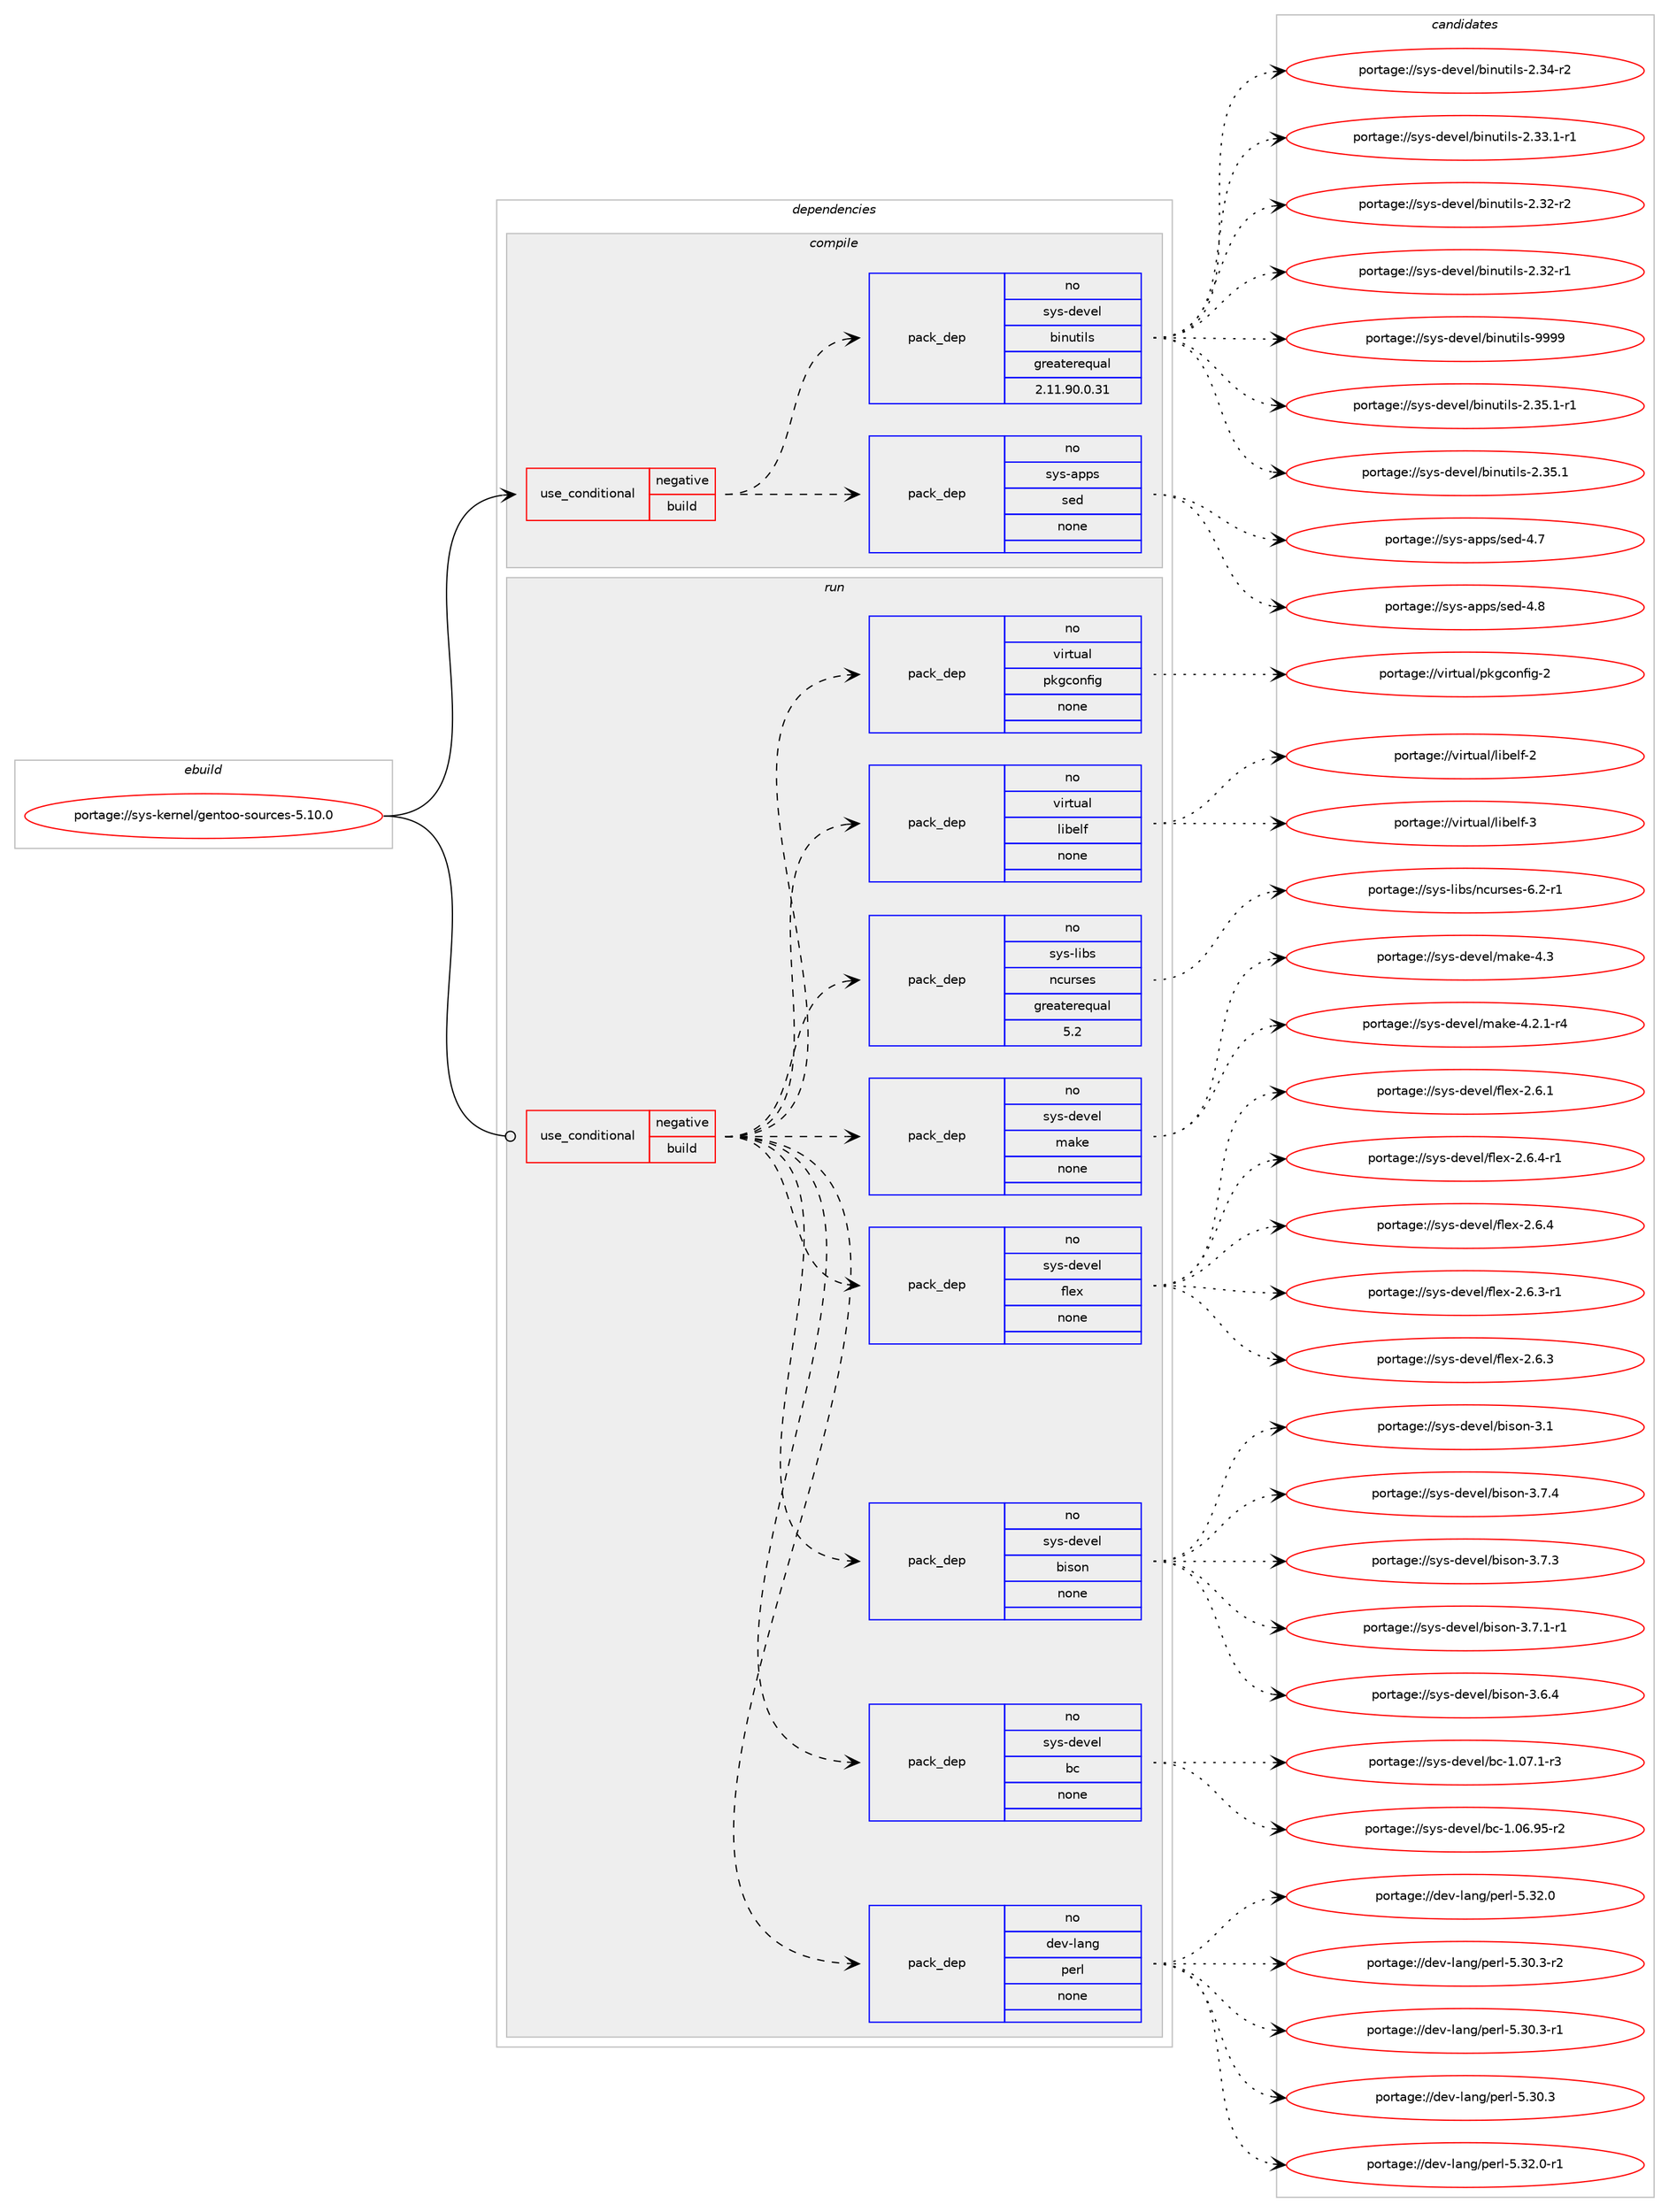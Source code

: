 digraph prolog {

# *************
# Graph options
# *************

newrank=true;
concentrate=true;
compound=true;
graph [rankdir=LR,fontname=Helvetica,fontsize=10,ranksep=1.5];#, ranksep=2.5, nodesep=0.2];
edge  [arrowhead=vee];
node  [fontname=Helvetica,fontsize=10];

# **********
# The ebuild
# **********

subgraph cluster_leftcol {
color=gray;
rank=same;
label=<<i>ebuild</i>>;
id [label="portage://sys-kernel/gentoo-sources-5.10.0", color=red, width=4, href="../sys-kernel/gentoo-sources-5.10.0.svg"];
}

# ****************
# The dependencies
# ****************

subgraph cluster_midcol {
color=gray;
label=<<i>dependencies</i>>;
subgraph cluster_compile {
fillcolor="#eeeeee";
style=filled;
label=<<i>compile</i>>;
subgraph cond1001 {
dependency4567 [label=<<TABLE BORDER="0" CELLBORDER="1" CELLSPACING="0" CELLPADDING="4"><TR><TD ROWSPAN="3" CELLPADDING="10">use_conditional</TD></TR><TR><TD>negative</TD></TR><TR><TD>build</TD></TR></TABLE>>, shape=none, color=red];
subgraph pack3504 {
dependency4568 [label=<<TABLE BORDER="0" CELLBORDER="1" CELLSPACING="0" CELLPADDING="4" WIDTH="220"><TR><TD ROWSPAN="6" CELLPADDING="30">pack_dep</TD></TR><TR><TD WIDTH="110">no</TD></TR><TR><TD>sys-apps</TD></TR><TR><TD>sed</TD></TR><TR><TD>none</TD></TR><TR><TD></TD></TR></TABLE>>, shape=none, color=blue];
}
dependency4567:e -> dependency4568:w [weight=20,style="dashed",arrowhead="vee"];
subgraph pack3505 {
dependency4569 [label=<<TABLE BORDER="0" CELLBORDER="1" CELLSPACING="0" CELLPADDING="4" WIDTH="220"><TR><TD ROWSPAN="6" CELLPADDING="30">pack_dep</TD></TR><TR><TD WIDTH="110">no</TD></TR><TR><TD>sys-devel</TD></TR><TR><TD>binutils</TD></TR><TR><TD>greaterequal</TD></TR><TR><TD>2.11.90.0.31</TD></TR></TABLE>>, shape=none, color=blue];
}
dependency4567:e -> dependency4569:w [weight=20,style="dashed",arrowhead="vee"];
}
id:e -> dependency4567:w [weight=20,style="solid",arrowhead="vee"];
}
subgraph cluster_compileandrun {
fillcolor="#eeeeee";
style=filled;
label=<<i>compile and run</i>>;
}
subgraph cluster_run {
fillcolor="#eeeeee";
style=filled;
label=<<i>run</i>>;
subgraph cond1002 {
dependency4570 [label=<<TABLE BORDER="0" CELLBORDER="1" CELLSPACING="0" CELLPADDING="4"><TR><TD ROWSPAN="3" CELLPADDING="10">use_conditional</TD></TR><TR><TD>negative</TD></TR><TR><TD>build</TD></TR></TABLE>>, shape=none, color=red];
subgraph pack3506 {
dependency4571 [label=<<TABLE BORDER="0" CELLBORDER="1" CELLSPACING="0" CELLPADDING="4" WIDTH="220"><TR><TD ROWSPAN="6" CELLPADDING="30">pack_dep</TD></TR><TR><TD WIDTH="110">no</TD></TR><TR><TD>dev-lang</TD></TR><TR><TD>perl</TD></TR><TR><TD>none</TD></TR><TR><TD></TD></TR></TABLE>>, shape=none, color=blue];
}
dependency4570:e -> dependency4571:w [weight=20,style="dashed",arrowhead="vee"];
subgraph pack3507 {
dependency4572 [label=<<TABLE BORDER="0" CELLBORDER="1" CELLSPACING="0" CELLPADDING="4" WIDTH="220"><TR><TD ROWSPAN="6" CELLPADDING="30">pack_dep</TD></TR><TR><TD WIDTH="110">no</TD></TR><TR><TD>sys-devel</TD></TR><TR><TD>bc</TD></TR><TR><TD>none</TD></TR><TR><TD></TD></TR></TABLE>>, shape=none, color=blue];
}
dependency4570:e -> dependency4572:w [weight=20,style="dashed",arrowhead="vee"];
subgraph pack3508 {
dependency4573 [label=<<TABLE BORDER="0" CELLBORDER="1" CELLSPACING="0" CELLPADDING="4" WIDTH="220"><TR><TD ROWSPAN="6" CELLPADDING="30">pack_dep</TD></TR><TR><TD WIDTH="110">no</TD></TR><TR><TD>sys-devel</TD></TR><TR><TD>bison</TD></TR><TR><TD>none</TD></TR><TR><TD></TD></TR></TABLE>>, shape=none, color=blue];
}
dependency4570:e -> dependency4573:w [weight=20,style="dashed",arrowhead="vee"];
subgraph pack3509 {
dependency4574 [label=<<TABLE BORDER="0" CELLBORDER="1" CELLSPACING="0" CELLPADDING="4" WIDTH="220"><TR><TD ROWSPAN="6" CELLPADDING="30">pack_dep</TD></TR><TR><TD WIDTH="110">no</TD></TR><TR><TD>sys-devel</TD></TR><TR><TD>flex</TD></TR><TR><TD>none</TD></TR><TR><TD></TD></TR></TABLE>>, shape=none, color=blue];
}
dependency4570:e -> dependency4574:w [weight=20,style="dashed",arrowhead="vee"];
subgraph pack3510 {
dependency4575 [label=<<TABLE BORDER="0" CELLBORDER="1" CELLSPACING="0" CELLPADDING="4" WIDTH="220"><TR><TD ROWSPAN="6" CELLPADDING="30">pack_dep</TD></TR><TR><TD WIDTH="110">no</TD></TR><TR><TD>sys-devel</TD></TR><TR><TD>make</TD></TR><TR><TD>none</TD></TR><TR><TD></TD></TR></TABLE>>, shape=none, color=blue];
}
dependency4570:e -> dependency4575:w [weight=20,style="dashed",arrowhead="vee"];
subgraph pack3511 {
dependency4576 [label=<<TABLE BORDER="0" CELLBORDER="1" CELLSPACING="0" CELLPADDING="4" WIDTH="220"><TR><TD ROWSPAN="6" CELLPADDING="30">pack_dep</TD></TR><TR><TD WIDTH="110">no</TD></TR><TR><TD>sys-libs</TD></TR><TR><TD>ncurses</TD></TR><TR><TD>greaterequal</TD></TR><TR><TD>5.2</TD></TR></TABLE>>, shape=none, color=blue];
}
dependency4570:e -> dependency4576:w [weight=20,style="dashed",arrowhead="vee"];
subgraph pack3512 {
dependency4577 [label=<<TABLE BORDER="0" CELLBORDER="1" CELLSPACING="0" CELLPADDING="4" WIDTH="220"><TR><TD ROWSPAN="6" CELLPADDING="30">pack_dep</TD></TR><TR><TD WIDTH="110">no</TD></TR><TR><TD>virtual</TD></TR><TR><TD>libelf</TD></TR><TR><TD>none</TD></TR><TR><TD></TD></TR></TABLE>>, shape=none, color=blue];
}
dependency4570:e -> dependency4577:w [weight=20,style="dashed",arrowhead="vee"];
subgraph pack3513 {
dependency4578 [label=<<TABLE BORDER="0" CELLBORDER="1" CELLSPACING="0" CELLPADDING="4" WIDTH="220"><TR><TD ROWSPAN="6" CELLPADDING="30">pack_dep</TD></TR><TR><TD WIDTH="110">no</TD></TR><TR><TD>virtual</TD></TR><TR><TD>pkgconfig</TD></TR><TR><TD>none</TD></TR><TR><TD></TD></TR></TABLE>>, shape=none, color=blue];
}
dependency4570:e -> dependency4578:w [weight=20,style="dashed",arrowhead="vee"];
}
id:e -> dependency4570:w [weight=20,style="solid",arrowhead="odot"];
}
}

# **************
# The candidates
# **************

subgraph cluster_choices {
rank=same;
color=gray;
label=<<i>candidates</i>>;

subgraph choice3504 {
color=black;
nodesep=1;
choice11512111545971121121154711510110045524656 [label="portage://sys-apps/sed-4.8", color=red, width=4,href="../sys-apps/sed-4.8.svg"];
choice11512111545971121121154711510110045524655 [label="portage://sys-apps/sed-4.7", color=red, width=4,href="../sys-apps/sed-4.7.svg"];
dependency4568:e -> choice11512111545971121121154711510110045524656:w [style=dotted,weight="100"];
dependency4568:e -> choice11512111545971121121154711510110045524655:w [style=dotted,weight="100"];
}
subgraph choice3505 {
color=black;
nodesep=1;
choice1151211154510010111810110847981051101171161051081154557575757 [label="portage://sys-devel/binutils-9999", color=red, width=4,href="../sys-devel/binutils-9999.svg"];
choice115121115451001011181011084798105110117116105108115455046515346494511449 [label="portage://sys-devel/binutils-2.35.1-r1", color=red, width=4,href="../sys-devel/binutils-2.35.1-r1.svg"];
choice11512111545100101118101108479810511011711610510811545504651534649 [label="portage://sys-devel/binutils-2.35.1", color=red, width=4,href="../sys-devel/binutils-2.35.1.svg"];
choice11512111545100101118101108479810511011711610510811545504651524511450 [label="portage://sys-devel/binutils-2.34-r2", color=red, width=4,href="../sys-devel/binutils-2.34-r2.svg"];
choice115121115451001011181011084798105110117116105108115455046515146494511449 [label="portage://sys-devel/binutils-2.33.1-r1", color=red, width=4,href="../sys-devel/binutils-2.33.1-r1.svg"];
choice11512111545100101118101108479810511011711610510811545504651504511450 [label="portage://sys-devel/binutils-2.32-r2", color=red, width=4,href="../sys-devel/binutils-2.32-r2.svg"];
choice11512111545100101118101108479810511011711610510811545504651504511449 [label="portage://sys-devel/binutils-2.32-r1", color=red, width=4,href="../sys-devel/binutils-2.32-r1.svg"];
dependency4569:e -> choice1151211154510010111810110847981051101171161051081154557575757:w [style=dotted,weight="100"];
dependency4569:e -> choice115121115451001011181011084798105110117116105108115455046515346494511449:w [style=dotted,weight="100"];
dependency4569:e -> choice11512111545100101118101108479810511011711610510811545504651534649:w [style=dotted,weight="100"];
dependency4569:e -> choice11512111545100101118101108479810511011711610510811545504651524511450:w [style=dotted,weight="100"];
dependency4569:e -> choice115121115451001011181011084798105110117116105108115455046515146494511449:w [style=dotted,weight="100"];
dependency4569:e -> choice11512111545100101118101108479810511011711610510811545504651504511450:w [style=dotted,weight="100"];
dependency4569:e -> choice11512111545100101118101108479810511011711610510811545504651504511449:w [style=dotted,weight="100"];
}
subgraph choice3506 {
color=black;
nodesep=1;
choice100101118451089711010347112101114108455346515046484511449 [label="portage://dev-lang/perl-5.32.0-r1", color=red, width=4,href="../dev-lang/perl-5.32.0-r1.svg"];
choice10010111845108971101034711210111410845534651504648 [label="portage://dev-lang/perl-5.32.0", color=red, width=4,href="../dev-lang/perl-5.32.0.svg"];
choice100101118451089711010347112101114108455346514846514511450 [label="portage://dev-lang/perl-5.30.3-r2", color=red, width=4,href="../dev-lang/perl-5.30.3-r2.svg"];
choice100101118451089711010347112101114108455346514846514511449 [label="portage://dev-lang/perl-5.30.3-r1", color=red, width=4,href="../dev-lang/perl-5.30.3-r1.svg"];
choice10010111845108971101034711210111410845534651484651 [label="portage://dev-lang/perl-5.30.3", color=red, width=4,href="../dev-lang/perl-5.30.3.svg"];
dependency4571:e -> choice100101118451089711010347112101114108455346515046484511449:w [style=dotted,weight="100"];
dependency4571:e -> choice10010111845108971101034711210111410845534651504648:w [style=dotted,weight="100"];
dependency4571:e -> choice100101118451089711010347112101114108455346514846514511450:w [style=dotted,weight="100"];
dependency4571:e -> choice100101118451089711010347112101114108455346514846514511449:w [style=dotted,weight="100"];
dependency4571:e -> choice10010111845108971101034711210111410845534651484651:w [style=dotted,weight="100"];
}
subgraph choice3507 {
color=black;
nodesep=1;
choice11512111545100101118101108479899454946485546494511451 [label="portage://sys-devel/bc-1.07.1-r3", color=red, width=4,href="../sys-devel/bc-1.07.1-r3.svg"];
choice1151211154510010111810110847989945494648544657534511450 [label="portage://sys-devel/bc-1.06.95-r2", color=red, width=4,href="../sys-devel/bc-1.06.95-r2.svg"];
dependency4572:e -> choice11512111545100101118101108479899454946485546494511451:w [style=dotted,weight="100"];
dependency4572:e -> choice1151211154510010111810110847989945494648544657534511450:w [style=dotted,weight="100"];
}
subgraph choice3508 {
color=black;
nodesep=1;
choice115121115451001011181011084798105115111110455146554652 [label="portage://sys-devel/bison-3.7.4", color=red, width=4,href="../sys-devel/bison-3.7.4.svg"];
choice115121115451001011181011084798105115111110455146554651 [label="portage://sys-devel/bison-3.7.3", color=red, width=4,href="../sys-devel/bison-3.7.3.svg"];
choice1151211154510010111810110847981051151111104551465546494511449 [label="portage://sys-devel/bison-3.7.1-r1", color=red, width=4,href="../sys-devel/bison-3.7.1-r1.svg"];
choice115121115451001011181011084798105115111110455146544652 [label="portage://sys-devel/bison-3.6.4", color=red, width=4,href="../sys-devel/bison-3.6.4.svg"];
choice11512111545100101118101108479810511511111045514649 [label="portage://sys-devel/bison-3.1", color=red, width=4,href="../sys-devel/bison-3.1.svg"];
dependency4573:e -> choice115121115451001011181011084798105115111110455146554652:w [style=dotted,weight="100"];
dependency4573:e -> choice115121115451001011181011084798105115111110455146554651:w [style=dotted,weight="100"];
dependency4573:e -> choice1151211154510010111810110847981051151111104551465546494511449:w [style=dotted,weight="100"];
dependency4573:e -> choice115121115451001011181011084798105115111110455146544652:w [style=dotted,weight="100"];
dependency4573:e -> choice11512111545100101118101108479810511511111045514649:w [style=dotted,weight="100"];
}
subgraph choice3509 {
color=black;
nodesep=1;
choice11512111545100101118101108471021081011204550465446524511449 [label="portage://sys-devel/flex-2.6.4-r1", color=red, width=4,href="../sys-devel/flex-2.6.4-r1.svg"];
choice1151211154510010111810110847102108101120455046544652 [label="portage://sys-devel/flex-2.6.4", color=red, width=4,href="../sys-devel/flex-2.6.4.svg"];
choice11512111545100101118101108471021081011204550465446514511449 [label="portage://sys-devel/flex-2.6.3-r1", color=red, width=4,href="../sys-devel/flex-2.6.3-r1.svg"];
choice1151211154510010111810110847102108101120455046544651 [label="portage://sys-devel/flex-2.6.3", color=red, width=4,href="../sys-devel/flex-2.6.3.svg"];
choice1151211154510010111810110847102108101120455046544649 [label="portage://sys-devel/flex-2.6.1", color=red, width=4,href="../sys-devel/flex-2.6.1.svg"];
dependency4574:e -> choice11512111545100101118101108471021081011204550465446524511449:w [style=dotted,weight="100"];
dependency4574:e -> choice1151211154510010111810110847102108101120455046544652:w [style=dotted,weight="100"];
dependency4574:e -> choice11512111545100101118101108471021081011204550465446514511449:w [style=dotted,weight="100"];
dependency4574:e -> choice1151211154510010111810110847102108101120455046544651:w [style=dotted,weight="100"];
dependency4574:e -> choice1151211154510010111810110847102108101120455046544649:w [style=dotted,weight="100"];
}
subgraph choice3510 {
color=black;
nodesep=1;
choice11512111545100101118101108471099710710145524651 [label="portage://sys-devel/make-4.3", color=red, width=4,href="../sys-devel/make-4.3.svg"];
choice1151211154510010111810110847109971071014552465046494511452 [label="portage://sys-devel/make-4.2.1-r4", color=red, width=4,href="../sys-devel/make-4.2.1-r4.svg"];
dependency4575:e -> choice11512111545100101118101108471099710710145524651:w [style=dotted,weight="100"];
dependency4575:e -> choice1151211154510010111810110847109971071014552465046494511452:w [style=dotted,weight="100"];
}
subgraph choice3511 {
color=black;
nodesep=1;
choice11512111545108105981154711099117114115101115455446504511449 [label="portage://sys-libs/ncurses-6.2-r1", color=red, width=4,href="../sys-libs/ncurses-6.2-r1.svg"];
dependency4576:e -> choice11512111545108105981154711099117114115101115455446504511449:w [style=dotted,weight="100"];
}
subgraph choice3512 {
color=black;
nodesep=1;
choice1181051141161179710847108105981011081024551 [label="portage://virtual/libelf-3", color=red, width=4,href="../virtual/libelf-3.svg"];
choice1181051141161179710847108105981011081024550 [label="portage://virtual/libelf-2", color=red, width=4,href="../virtual/libelf-2.svg"];
dependency4577:e -> choice1181051141161179710847108105981011081024551:w [style=dotted,weight="100"];
dependency4577:e -> choice1181051141161179710847108105981011081024550:w [style=dotted,weight="100"];
}
subgraph choice3513 {
color=black;
nodesep=1;
choice1181051141161179710847112107103991111101021051034550 [label="portage://virtual/pkgconfig-2", color=red, width=4,href="../virtual/pkgconfig-2.svg"];
dependency4578:e -> choice1181051141161179710847112107103991111101021051034550:w [style=dotted,weight="100"];
}
}

}
